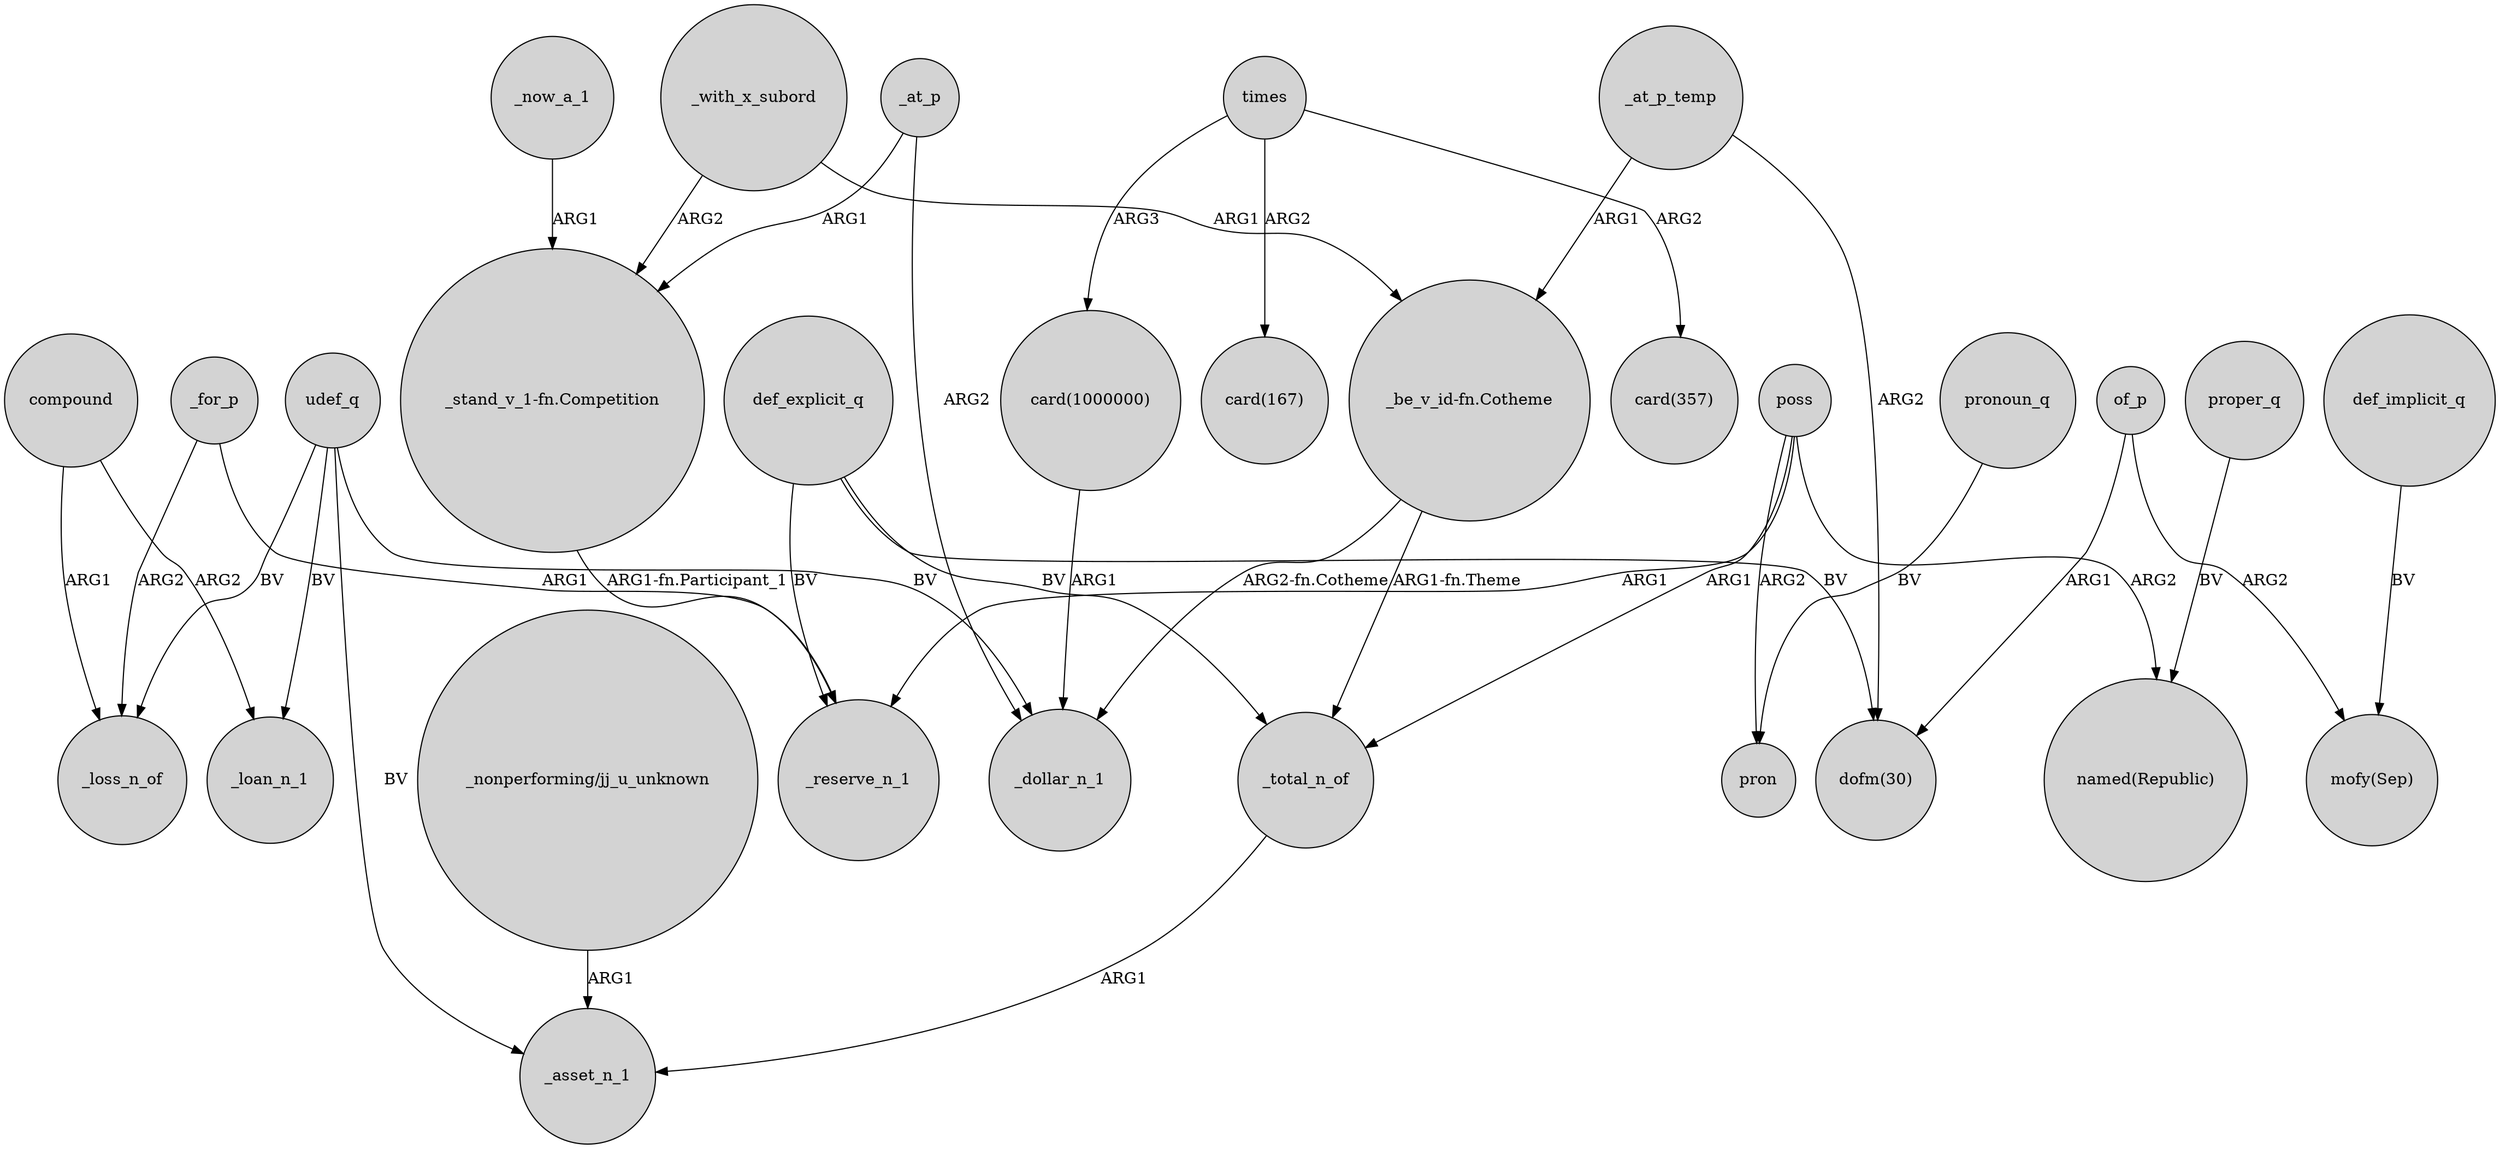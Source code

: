 digraph {
	node [shape=circle style=filled]
	def_explicit_q -> _total_n_of [label=BV]
	_with_x_subord -> "_be_v_id-fn.Cotheme" [label=ARG1]
	times -> "card(357)" [label=ARG2]
	"_nonperforming/jj_u_unknown" -> _asset_n_1 [label=ARG1]
	"_be_v_id-fn.Cotheme" -> _dollar_n_1 [label="ARG2-fn.Cotheme"]
	_now_a_1 -> "_stand_v_1-fn.Competition" [label=ARG1]
	_at_p_temp -> "dofm(30)" [label=ARG2]
	_at_p -> "_stand_v_1-fn.Competition" [label=ARG1]
	udef_q -> _loan_n_1 [label=BV]
	_with_x_subord -> "_stand_v_1-fn.Competition" [label=ARG2]
	times -> "card(1000000)" [label=ARG3]
	def_implicit_q -> "mofy(Sep)" [label=BV]
	"_stand_v_1-fn.Competition" -> _reserve_n_1 [label="ARG1-fn.Participant_1"]
	def_explicit_q -> "dofm(30)" [label=BV]
	_total_n_of -> _asset_n_1 [label=ARG1]
	of_p -> "mofy(Sep)" [label=ARG2]
	udef_q -> _asset_n_1 [label=BV]
	times -> "card(167)" [label=ARG2]
	_for_p -> _reserve_n_1 [label=ARG1]
	pronoun_q -> pron [label=BV]
	poss -> pron [label=ARG2]
	_at_p_temp -> "_be_v_id-fn.Cotheme" [label=ARG1]
	_at_p -> _dollar_n_1 [label=ARG2]
	compound -> _loss_n_of [label=ARG1]
	def_explicit_q -> _reserve_n_1 [label=BV]
	udef_q -> _loss_n_of [label=BV]
	udef_q -> _dollar_n_1 [label=BV]
	"card(1000000)" -> _dollar_n_1 [label=ARG1]
	"_be_v_id-fn.Cotheme" -> _total_n_of [label="ARG1-fn.Theme"]
	_for_p -> _loss_n_of [label=ARG2]
	poss -> _reserve_n_1 [label=ARG1]
	of_p -> "dofm(30)" [label=ARG1]
	proper_q -> "named(Republic)" [label=BV]
	poss -> _total_n_of [label=ARG1]
	poss -> "named(Republic)" [label=ARG2]
	compound -> _loan_n_1 [label=ARG2]
}
